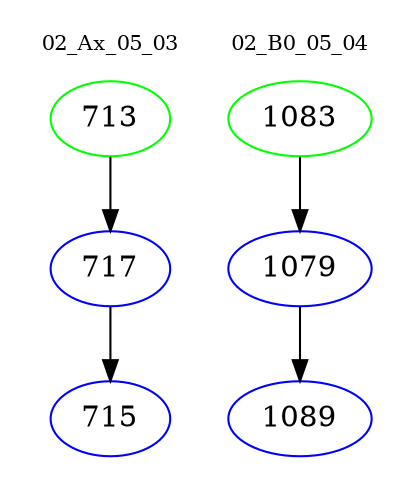 digraph{
subgraph cluster_0 {
color = white
label = "02_Ax_05_03";
fontsize=10;
T0_713 [label="713", color="green"]
T0_713 -> T0_717 [color="black"]
T0_717 [label="717", color="blue"]
T0_717 -> T0_715 [color="black"]
T0_715 [label="715", color="blue"]
}
subgraph cluster_1 {
color = white
label = "02_B0_05_04";
fontsize=10;
T1_1083 [label="1083", color="green"]
T1_1083 -> T1_1079 [color="black"]
T1_1079 [label="1079", color="blue"]
T1_1079 -> T1_1089 [color="black"]
T1_1089 [label="1089", color="blue"]
}
}
